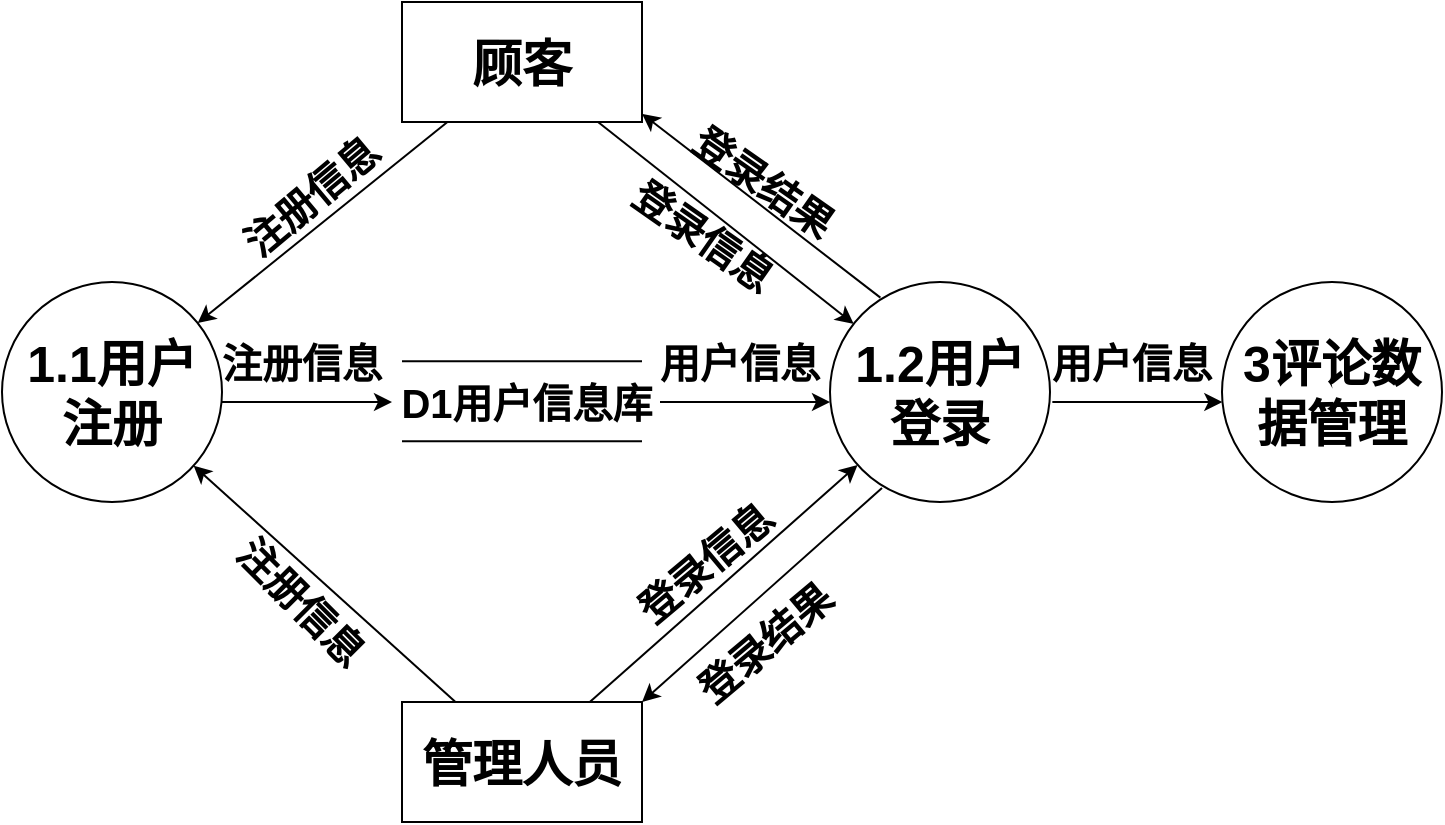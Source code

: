 <mxfile version="13.6.2" type="device"><diagram id="BW-m2LkMK3i7ddTFtd1Q" name="第 1 页"><mxGraphModel dx="1488" dy="640" grid="1" gridSize="10" guides="1" tooltips="1" connect="1" arrows="1" fold="1" page="1" pageScale="1" pageWidth="827" pageHeight="1169" math="0" shadow="0"><root><mxCell id="0"/><mxCell id="1" parent="0"/><mxCell id="tme14ZQGcOkBjeKQiFiq-1" value="&lt;font style=&quot;font-size: 25px&quot;&gt;&lt;b&gt;管理人员&lt;/b&gt;&lt;/font&gt;" style="rounded=0;whiteSpace=wrap;html=1;" parent="1" vertex="1"><mxGeometry x="200" y="420" width="120" height="60" as="geometry"/></mxCell><mxCell id="tme14ZQGcOkBjeKQiFiq-2" value="&lt;font style=&quot;font-size: 25px&quot;&gt;&lt;b&gt;顾客&lt;/b&gt;&lt;/font&gt;" style="rounded=0;whiteSpace=wrap;html=1;" parent="1" vertex="1"><mxGeometry x="200" y="70" width="120" height="60" as="geometry"/></mxCell><mxCell id="tme14ZQGcOkBjeKQiFiq-3" value="" style="endArrow=none;html=1;" parent="1" edge="1"><mxGeometry width="50" height="50" relative="1" as="geometry"><mxPoint x="200" y="249.66" as="sourcePoint"/><mxPoint x="320" y="249.66" as="targetPoint"/></mxGeometry></mxCell><mxCell id="tme14ZQGcOkBjeKQiFiq-4" value="" style="endArrow=none;html=1;" parent="1" edge="1"><mxGeometry width="50" height="50" relative="1" as="geometry"><mxPoint x="200" y="289.66" as="sourcePoint"/><mxPoint x="320" y="289.66" as="targetPoint"/></mxGeometry></mxCell><mxCell id="tme14ZQGcOkBjeKQiFiq-5" value="&lt;font size=&quot;1&quot;&gt;&lt;b style=&quot;font-size: 20px&quot;&gt;D1用户信息库&lt;/b&gt;&lt;/font&gt;" style="text;html=1;strokeColor=none;fillColor=none;align=center;verticalAlign=middle;whiteSpace=wrap;rounded=0;" parent="1" vertex="1"><mxGeometry x="195" y="260" width="135" height="20" as="geometry"/></mxCell><mxCell id="tme14ZQGcOkBjeKQiFiq-6" value="&lt;font style=&quot;font-size: 25px&quot;&gt;&lt;b&gt;1.1用户注册&lt;/b&gt;&lt;/font&gt;" style="ellipse;whiteSpace=wrap;html=1;aspect=fixed;" parent="1" vertex="1"><mxGeometry y="210" width="110" height="110" as="geometry"/></mxCell><mxCell id="tme14ZQGcOkBjeKQiFiq-7" value="&lt;font size=&quot;1&quot;&gt;&lt;b style=&quot;font-size: 25px&quot;&gt;1.2用户登录&lt;/b&gt;&lt;/font&gt;" style="ellipse;whiteSpace=wrap;html=1;aspect=fixed;" parent="1" vertex="1"><mxGeometry x="414" y="210" width="110" height="110" as="geometry"/></mxCell><mxCell id="tme14ZQGcOkBjeKQiFiq-8" value="" style="endArrow=classic;html=1;" parent="1" source="tme14ZQGcOkBjeKQiFiq-2" target="tme14ZQGcOkBjeKQiFiq-6" edge="1"><mxGeometry width="50" height="50" relative="1" as="geometry"><mxPoint x="390" y="350" as="sourcePoint"/><mxPoint x="440" y="300" as="targetPoint"/></mxGeometry></mxCell><mxCell id="tme14ZQGcOkBjeKQiFiq-9" value="" style="endArrow=classic;html=1;" parent="1" source="tme14ZQGcOkBjeKQiFiq-2" target="tme14ZQGcOkBjeKQiFiq-7" edge="1"><mxGeometry width="50" height="50" relative="1" as="geometry"><mxPoint x="390" y="350" as="sourcePoint"/><mxPoint x="440" y="300" as="targetPoint"/></mxGeometry></mxCell><mxCell id="tme14ZQGcOkBjeKQiFiq-10" value="" style="endArrow=classic;html=1;" parent="1" source="tme14ZQGcOkBjeKQiFiq-1" target="tme14ZQGcOkBjeKQiFiq-6" edge="1"><mxGeometry width="50" height="50" relative="1" as="geometry"><mxPoint x="390" y="350" as="sourcePoint"/><mxPoint x="440" y="300" as="targetPoint"/></mxGeometry></mxCell><mxCell id="tme14ZQGcOkBjeKQiFiq-11" value="" style="endArrow=classic;html=1;" parent="1" source="tme14ZQGcOkBjeKQiFiq-1" target="tme14ZQGcOkBjeKQiFiq-7" edge="1"><mxGeometry width="50" height="50" relative="1" as="geometry"><mxPoint x="390" y="350" as="sourcePoint"/><mxPoint x="440" y="300" as="targetPoint"/></mxGeometry></mxCell><mxCell id="tme14ZQGcOkBjeKQiFiq-13" value="&lt;font size=&quot;1&quot;&gt;&lt;b style=&quot;font-size: 20px&quot;&gt;注册信息&lt;/b&gt;&lt;/font&gt;" style="text;html=1;strokeColor=none;fillColor=none;align=center;verticalAlign=middle;whiteSpace=wrap;rounded=0;rotation=-40;" parent="1" vertex="1"><mxGeometry x="108.83" y="156.79" width="90" height="20" as="geometry"/></mxCell><mxCell id="tme14ZQGcOkBjeKQiFiq-14" value="&lt;font size=&quot;1&quot;&gt;&lt;b style=&quot;font-size: 20px&quot;&gt;注册信息&lt;/b&gt;&lt;/font&gt;" style="text;html=1;strokeColor=none;fillColor=none;align=center;verticalAlign=middle;whiteSpace=wrap;rounded=0;rotation=45;" parent="1" vertex="1"><mxGeometry x="105" y="360" width="90" height="20" as="geometry"/></mxCell><mxCell id="tme14ZQGcOkBjeKQiFiq-15" value="" style="endArrow=classic;html=1;entryX=0;entryY=0.5;entryDx=0;entryDy=0;" parent="1" target="tme14ZQGcOkBjeKQiFiq-5" edge="1"><mxGeometry width="50" height="50" relative="1" as="geometry"><mxPoint x="110" y="270" as="sourcePoint"/><mxPoint x="190" y="270" as="targetPoint"/></mxGeometry></mxCell><mxCell id="tme14ZQGcOkBjeKQiFiq-16" value="&lt;font size=&quot;1&quot;&gt;&lt;b style=&quot;font-size: 20px&quot;&gt;注册信息&lt;/b&gt;&lt;/font&gt;" style="text;html=1;strokeColor=none;fillColor=none;align=center;verticalAlign=middle;whiteSpace=wrap;rounded=0;rotation=0;" parent="1" vertex="1"><mxGeometry x="108.83" y="240" width="82.36" height="20" as="geometry"/></mxCell><mxCell id="tme14ZQGcOkBjeKQiFiq-17" value="" style="endArrow=classic;html=1;entryX=0;entryY=0.5;entryDx=0;entryDy=0;" parent="1" edge="1"><mxGeometry width="50" height="50" relative="1" as="geometry"><mxPoint x="329" y="270" as="sourcePoint"/><mxPoint x="414" y="270" as="targetPoint"/></mxGeometry></mxCell><mxCell id="tme14ZQGcOkBjeKQiFiq-18" value="&lt;font size=&quot;1&quot;&gt;&lt;b style=&quot;font-size: 20px&quot;&gt;用户信息&lt;/b&gt;&lt;/font&gt;" style="text;html=1;strokeColor=none;fillColor=none;align=center;verticalAlign=middle;whiteSpace=wrap;rounded=0;rotation=0;" parent="1" vertex="1"><mxGeometry x="327.83" y="240" width="82.36" height="20" as="geometry"/></mxCell><mxCell id="tme14ZQGcOkBjeKQiFiq-19" value="&lt;font size=&quot;1&quot;&gt;&lt;b style=&quot;font-size: 20px&quot;&gt;登录信息&lt;/b&gt;&lt;/font&gt;" style="text;html=1;strokeColor=none;fillColor=none;align=center;verticalAlign=middle;whiteSpace=wrap;rounded=0;rotation=35;" parent="1" vertex="1"><mxGeometry x="310" y="176.79" width="82.36" height="20" as="geometry"/></mxCell><mxCell id="tme14ZQGcOkBjeKQiFiq-21" value="&lt;font size=&quot;1&quot;&gt;&lt;b style=&quot;font-size: 20px&quot;&gt;登录信息&lt;/b&gt;&lt;/font&gt;" style="text;html=1;strokeColor=none;fillColor=none;align=center;verticalAlign=middle;whiteSpace=wrap;rounded=0;rotation=-40;" parent="1" vertex="1"><mxGeometry x="310" y="340" width="82.36" height="20" as="geometry"/></mxCell><mxCell id="tme14ZQGcOkBjeKQiFiq-22" value="" style="endArrow=classic;html=1;exitX=0.229;exitY=0.071;exitDx=0;exitDy=0;exitPerimeter=0;" parent="1" source="tme14ZQGcOkBjeKQiFiq-7" edge="1"><mxGeometry width="50" height="50" relative="1" as="geometry"><mxPoint x="469" y="240" as="sourcePoint"/><mxPoint x="320" y="125.87" as="targetPoint"/></mxGeometry></mxCell><mxCell id="tme14ZQGcOkBjeKQiFiq-23" value="&lt;font size=&quot;1&quot;&gt;&lt;b style=&quot;font-size: 20px&quot;&gt;登录结果&lt;/b&gt;&lt;/font&gt;" style="text;html=1;strokeColor=none;fillColor=none;align=center;verticalAlign=middle;whiteSpace=wrap;rounded=0;rotation=35;" parent="1" vertex="1"><mxGeometry x="340" y="150" width="82.36" height="20" as="geometry"/></mxCell><mxCell id="tme14ZQGcOkBjeKQiFiq-24" value="" style="endArrow=classic;html=1;" parent="1" edge="1"><mxGeometry width="50" height="50" relative="1" as="geometry"><mxPoint x="440" y="313" as="sourcePoint"/><mxPoint x="320.002" y="420" as="targetPoint"/></mxGeometry></mxCell><mxCell id="tme14ZQGcOkBjeKQiFiq-25" value="&lt;font size=&quot;1&quot;&gt;&lt;b style=&quot;font-size: 20px&quot;&gt;登录结果&lt;/b&gt;&lt;/font&gt;" style="text;html=1;strokeColor=none;fillColor=none;align=center;verticalAlign=middle;whiteSpace=wrap;rounded=0;rotation=-40;" parent="1" vertex="1"><mxGeometry x="340" y="380" width="82.36" height="20" as="geometry"/></mxCell><mxCell id="QfO_weZ63a1JXcgxQL7N-2" value="&lt;span style=&quot;font-size: 25px&quot;&gt;&lt;b&gt;3评论数据管理&lt;/b&gt;&lt;/span&gt;" style="ellipse;whiteSpace=wrap;html=1;aspect=fixed;" vertex="1" parent="1"><mxGeometry x="610" y="210" width="110" height="110" as="geometry"/></mxCell><mxCell id="QfO_weZ63a1JXcgxQL7N-3" value="" style="endArrow=classic;html=1;entryX=0;entryY=0.5;entryDx=0;entryDy=0;" edge="1" parent="1"><mxGeometry width="50" height="50" relative="1" as="geometry"><mxPoint x="525.17" y="270" as="sourcePoint"/><mxPoint x="610.17" y="270" as="targetPoint"/></mxGeometry></mxCell><mxCell id="QfO_weZ63a1JXcgxQL7N-4" value="&lt;font size=&quot;1&quot;&gt;&lt;b style=&quot;font-size: 20px&quot;&gt;用户信息&lt;/b&gt;&lt;/font&gt;" style="text;html=1;strokeColor=none;fillColor=none;align=center;verticalAlign=middle;whiteSpace=wrap;rounded=0;rotation=0;" vertex="1" parent="1"><mxGeometry x="524" y="240" width="82.36" height="20" as="geometry"/></mxCell></root></mxGraphModel></diagram></mxfile>